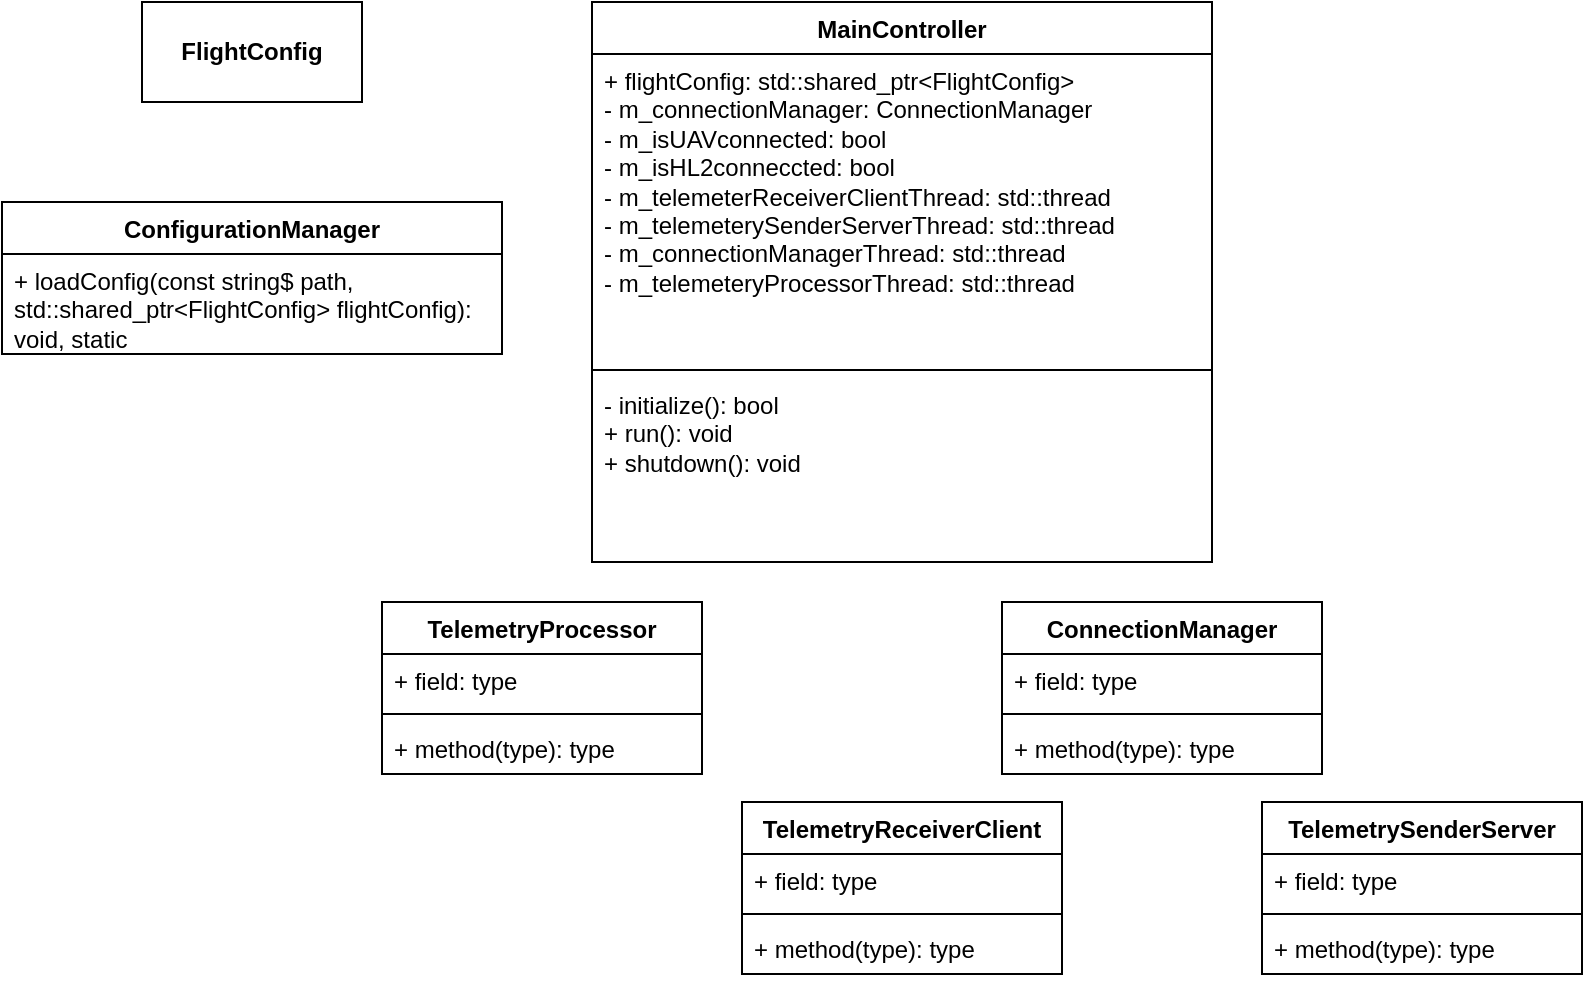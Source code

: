 <mxfile version="24.3.1" type="device">
  <diagram name="Page-1" id="AUV8XOVMXynb2XTjr2WS">
    <mxGraphModel dx="1290" dy="558" grid="1" gridSize="10" guides="1" tooltips="1" connect="1" arrows="1" fold="1" page="1" pageScale="1" pageWidth="850" pageHeight="1100" math="0" shadow="0">
      <root>
        <mxCell id="0" />
        <mxCell id="1" parent="0" />
        <mxCell id="WBVQhS7fT6MhLSs4P5gq-1" value="MainController" style="swimlane;fontStyle=1;align=center;verticalAlign=top;childLayout=stackLayout;horizontal=1;startSize=26;horizontalStack=0;resizeParent=1;resizeParentMax=0;resizeLast=0;collapsible=1;marginBottom=0;whiteSpace=wrap;html=1;" vertex="1" parent="1">
          <mxGeometry x="345" y="20" width="310" height="280" as="geometry" />
        </mxCell>
        <mxCell id="WBVQhS7fT6MhLSs4P5gq-2" value="&lt;div&gt;+ flightConfig: std::shared_ptr&amp;lt;FlightConfig&amp;gt;&lt;/div&gt;&lt;div&gt;- m_connectionManager: ConnectionManager&lt;/div&gt;&lt;div&gt;- m_isUAVconnected: bool&lt;/div&gt;&lt;div&gt;- m_isHL2conneccted: bool&lt;/div&gt;&lt;div&gt;- m_telemeterReceiverClientThread: std::thread&lt;br&gt;&lt;/div&gt;&lt;div&gt;- m_telemeterySenderServerThread: std::thread&lt;br&gt;&lt;/div&gt;&lt;div&gt;- m_connectionManagerThread: std::thread&lt;/div&gt;&lt;div&gt;- m_telemeteryProcessorThread: std::thread&lt;br&gt;&lt;/div&gt;" style="text;strokeColor=none;fillColor=none;align=left;verticalAlign=top;spacingLeft=4;spacingRight=4;overflow=hidden;rotatable=0;points=[[0,0.5],[1,0.5]];portConstraint=eastwest;whiteSpace=wrap;html=1;" vertex="1" parent="WBVQhS7fT6MhLSs4P5gq-1">
          <mxGeometry y="26" width="310" height="154" as="geometry" />
        </mxCell>
        <mxCell id="WBVQhS7fT6MhLSs4P5gq-3" value="" style="line;strokeWidth=1;fillColor=none;align=left;verticalAlign=middle;spacingTop=-1;spacingLeft=3;spacingRight=3;rotatable=0;labelPosition=right;points=[];portConstraint=eastwest;strokeColor=inherit;" vertex="1" parent="WBVQhS7fT6MhLSs4P5gq-1">
          <mxGeometry y="180" width="310" height="8" as="geometry" />
        </mxCell>
        <mxCell id="WBVQhS7fT6MhLSs4P5gq-4" value="&lt;div&gt;- initialize(): bool&lt;/div&gt;&lt;div&gt;+ run(): void&lt;/div&gt;&lt;div&gt;+ shutdown(): void&lt;br&gt;&lt;/div&gt;" style="text;strokeColor=none;fillColor=none;align=left;verticalAlign=top;spacingLeft=4;spacingRight=4;overflow=hidden;rotatable=0;points=[[0,0.5],[1,0.5]];portConstraint=eastwest;whiteSpace=wrap;html=1;" vertex="1" parent="WBVQhS7fT6MhLSs4P5gq-1">
          <mxGeometry y="188" width="310" height="92" as="geometry" />
        </mxCell>
        <mxCell id="WBVQhS7fT6MhLSs4P5gq-5" value="ConfigurationManager" style="swimlane;fontStyle=1;align=center;verticalAlign=top;childLayout=stackLayout;horizontal=1;startSize=26;horizontalStack=0;resizeParent=1;resizeParentMax=0;resizeLast=0;collapsible=1;marginBottom=0;whiteSpace=wrap;html=1;" vertex="1" parent="1">
          <mxGeometry x="50" y="120" width="250" height="76" as="geometry" />
        </mxCell>
        <mxCell id="WBVQhS7fT6MhLSs4P5gq-8" value="&lt;div&gt;+ loadConfig(const string$ path, std::shared_ptr&amp;lt;FlightConfig&amp;gt; flightConfig): void, static&lt;/div&gt;" style="text;strokeColor=none;fillColor=none;align=left;verticalAlign=top;spacingLeft=4;spacingRight=4;overflow=hidden;rotatable=0;points=[[0,0.5],[1,0.5]];portConstraint=eastwest;whiteSpace=wrap;html=1;" vertex="1" parent="WBVQhS7fT6MhLSs4P5gq-5">
          <mxGeometry y="26" width="250" height="50" as="geometry" />
        </mxCell>
        <mxCell id="WBVQhS7fT6MhLSs4P5gq-9" value="ConnectionManager" style="swimlane;fontStyle=1;align=center;verticalAlign=top;childLayout=stackLayout;horizontal=1;startSize=26;horizontalStack=0;resizeParent=1;resizeParentMax=0;resizeLast=0;collapsible=1;marginBottom=0;whiteSpace=wrap;html=1;" vertex="1" parent="1">
          <mxGeometry x="550" y="320" width="160" height="86" as="geometry" />
        </mxCell>
        <mxCell id="WBVQhS7fT6MhLSs4P5gq-10" value="+ field: type" style="text;strokeColor=none;fillColor=none;align=left;verticalAlign=top;spacingLeft=4;spacingRight=4;overflow=hidden;rotatable=0;points=[[0,0.5],[1,0.5]];portConstraint=eastwest;whiteSpace=wrap;html=1;" vertex="1" parent="WBVQhS7fT6MhLSs4P5gq-9">
          <mxGeometry y="26" width="160" height="26" as="geometry" />
        </mxCell>
        <mxCell id="WBVQhS7fT6MhLSs4P5gq-11" value="" style="line;strokeWidth=1;fillColor=none;align=left;verticalAlign=middle;spacingTop=-1;spacingLeft=3;spacingRight=3;rotatable=0;labelPosition=right;points=[];portConstraint=eastwest;strokeColor=inherit;" vertex="1" parent="WBVQhS7fT6MhLSs4P5gq-9">
          <mxGeometry y="52" width="160" height="8" as="geometry" />
        </mxCell>
        <mxCell id="WBVQhS7fT6MhLSs4P5gq-12" value="+ method(type): type" style="text;strokeColor=none;fillColor=none;align=left;verticalAlign=top;spacingLeft=4;spacingRight=4;overflow=hidden;rotatable=0;points=[[0,0.5],[1,0.5]];portConstraint=eastwest;whiteSpace=wrap;html=1;" vertex="1" parent="WBVQhS7fT6MhLSs4P5gq-9">
          <mxGeometry y="60" width="160" height="26" as="geometry" />
        </mxCell>
        <mxCell id="WBVQhS7fT6MhLSs4P5gq-13" value="TelemetrySenderServer" style="swimlane;fontStyle=1;align=center;verticalAlign=top;childLayout=stackLayout;horizontal=1;startSize=26;horizontalStack=0;resizeParent=1;resizeParentMax=0;resizeLast=0;collapsible=1;marginBottom=0;whiteSpace=wrap;html=1;" vertex="1" parent="1">
          <mxGeometry x="680" y="420" width="160" height="86" as="geometry" />
        </mxCell>
        <mxCell id="WBVQhS7fT6MhLSs4P5gq-14" value="+ field: type" style="text;strokeColor=none;fillColor=none;align=left;verticalAlign=top;spacingLeft=4;spacingRight=4;overflow=hidden;rotatable=0;points=[[0,0.5],[1,0.5]];portConstraint=eastwest;whiteSpace=wrap;html=1;" vertex="1" parent="WBVQhS7fT6MhLSs4P5gq-13">
          <mxGeometry y="26" width="160" height="26" as="geometry" />
        </mxCell>
        <mxCell id="WBVQhS7fT6MhLSs4P5gq-15" value="" style="line;strokeWidth=1;fillColor=none;align=left;verticalAlign=middle;spacingTop=-1;spacingLeft=3;spacingRight=3;rotatable=0;labelPosition=right;points=[];portConstraint=eastwest;strokeColor=inherit;" vertex="1" parent="WBVQhS7fT6MhLSs4P5gq-13">
          <mxGeometry y="52" width="160" height="8" as="geometry" />
        </mxCell>
        <mxCell id="WBVQhS7fT6MhLSs4P5gq-16" value="+ method(type): type" style="text;strokeColor=none;fillColor=none;align=left;verticalAlign=top;spacingLeft=4;spacingRight=4;overflow=hidden;rotatable=0;points=[[0,0.5],[1,0.5]];portConstraint=eastwest;whiteSpace=wrap;html=1;" vertex="1" parent="WBVQhS7fT6MhLSs4P5gq-13">
          <mxGeometry y="60" width="160" height="26" as="geometry" />
        </mxCell>
        <mxCell id="WBVQhS7fT6MhLSs4P5gq-17" value="TelemetryReceiverClient" style="swimlane;fontStyle=1;align=center;verticalAlign=top;childLayout=stackLayout;horizontal=1;startSize=26;horizontalStack=0;resizeParent=1;resizeParentMax=0;resizeLast=0;collapsible=1;marginBottom=0;whiteSpace=wrap;html=1;" vertex="1" parent="1">
          <mxGeometry x="420" y="420" width="160" height="86" as="geometry" />
        </mxCell>
        <mxCell id="WBVQhS7fT6MhLSs4P5gq-18" value="+ field: type" style="text;strokeColor=none;fillColor=none;align=left;verticalAlign=top;spacingLeft=4;spacingRight=4;overflow=hidden;rotatable=0;points=[[0,0.5],[1,0.5]];portConstraint=eastwest;whiteSpace=wrap;html=1;" vertex="1" parent="WBVQhS7fT6MhLSs4P5gq-17">
          <mxGeometry y="26" width="160" height="26" as="geometry" />
        </mxCell>
        <mxCell id="WBVQhS7fT6MhLSs4P5gq-19" value="" style="line;strokeWidth=1;fillColor=none;align=left;verticalAlign=middle;spacingTop=-1;spacingLeft=3;spacingRight=3;rotatable=0;labelPosition=right;points=[];portConstraint=eastwest;strokeColor=inherit;" vertex="1" parent="WBVQhS7fT6MhLSs4P5gq-17">
          <mxGeometry y="52" width="160" height="8" as="geometry" />
        </mxCell>
        <mxCell id="WBVQhS7fT6MhLSs4P5gq-20" value="+ method(type): type" style="text;strokeColor=none;fillColor=none;align=left;verticalAlign=top;spacingLeft=4;spacingRight=4;overflow=hidden;rotatable=0;points=[[0,0.5],[1,0.5]];portConstraint=eastwest;whiteSpace=wrap;html=1;" vertex="1" parent="WBVQhS7fT6MhLSs4P5gq-17">
          <mxGeometry y="60" width="160" height="26" as="geometry" />
        </mxCell>
        <mxCell id="WBVQhS7fT6MhLSs4P5gq-25" value="&lt;b&gt;FlightConfig&lt;/b&gt;" style="html=1;whiteSpace=wrap;" vertex="1" parent="1">
          <mxGeometry x="120" y="20" width="110" height="50" as="geometry" />
        </mxCell>
        <mxCell id="WBVQhS7fT6MhLSs4P5gq-26" value="TelemetryProcessor" style="swimlane;fontStyle=1;align=center;verticalAlign=top;childLayout=stackLayout;horizontal=1;startSize=26;horizontalStack=0;resizeParent=1;resizeParentMax=0;resizeLast=0;collapsible=1;marginBottom=0;whiteSpace=wrap;html=1;" vertex="1" parent="1">
          <mxGeometry x="240" y="320" width="160" height="86" as="geometry" />
        </mxCell>
        <mxCell id="WBVQhS7fT6MhLSs4P5gq-27" value="+ field: type" style="text;strokeColor=none;fillColor=none;align=left;verticalAlign=top;spacingLeft=4;spacingRight=4;overflow=hidden;rotatable=0;points=[[0,0.5],[1,0.5]];portConstraint=eastwest;whiteSpace=wrap;html=1;" vertex="1" parent="WBVQhS7fT6MhLSs4P5gq-26">
          <mxGeometry y="26" width="160" height="26" as="geometry" />
        </mxCell>
        <mxCell id="WBVQhS7fT6MhLSs4P5gq-28" value="" style="line;strokeWidth=1;fillColor=none;align=left;verticalAlign=middle;spacingTop=-1;spacingLeft=3;spacingRight=3;rotatable=0;labelPosition=right;points=[];portConstraint=eastwest;strokeColor=inherit;" vertex="1" parent="WBVQhS7fT6MhLSs4P5gq-26">
          <mxGeometry y="52" width="160" height="8" as="geometry" />
        </mxCell>
        <mxCell id="WBVQhS7fT6MhLSs4P5gq-29" value="+ method(type): type" style="text;strokeColor=none;fillColor=none;align=left;verticalAlign=top;spacingLeft=4;spacingRight=4;overflow=hidden;rotatable=0;points=[[0,0.5],[1,0.5]];portConstraint=eastwest;whiteSpace=wrap;html=1;" vertex="1" parent="WBVQhS7fT6MhLSs4P5gq-26">
          <mxGeometry y="60" width="160" height="26" as="geometry" />
        </mxCell>
      </root>
    </mxGraphModel>
  </diagram>
</mxfile>
